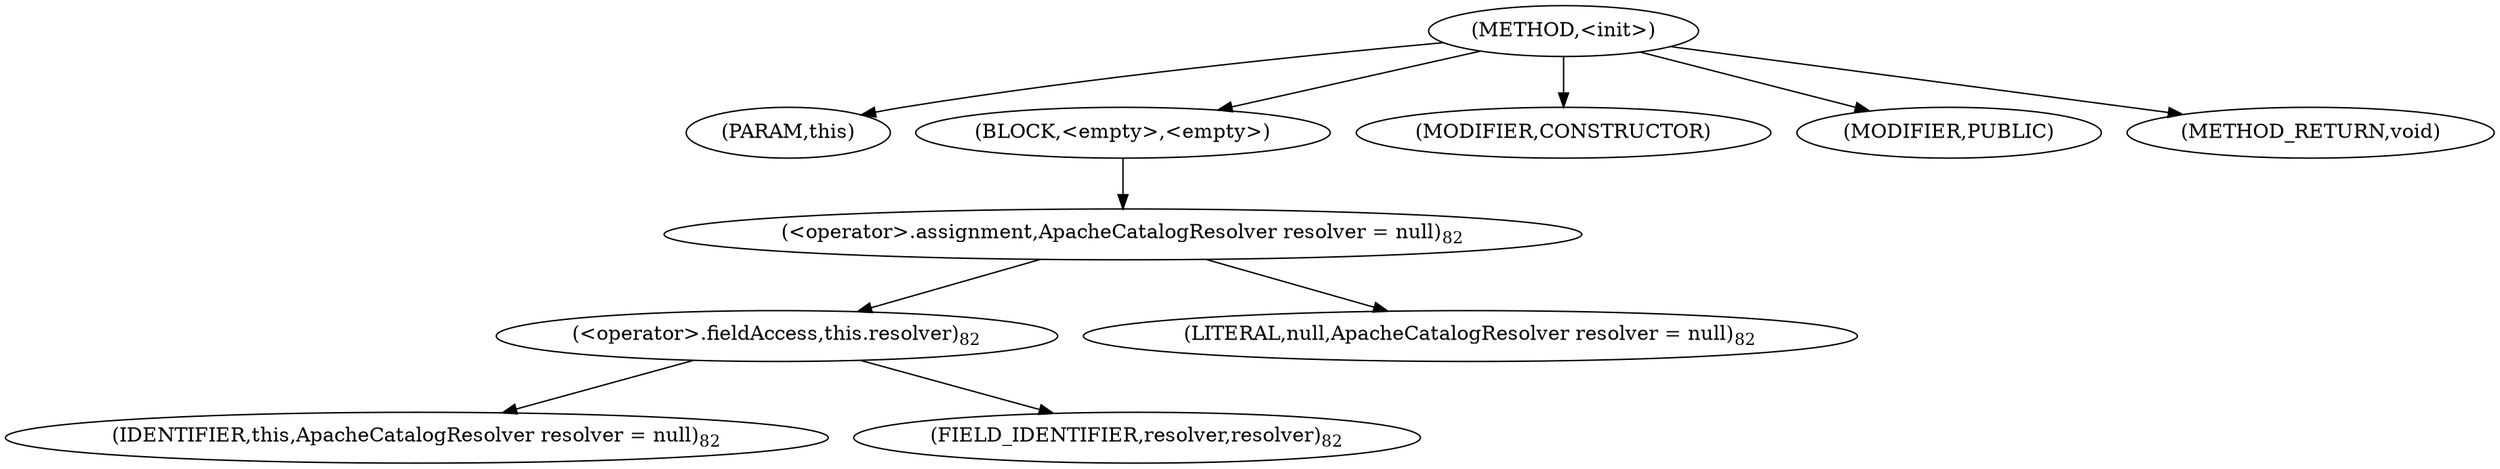 digraph "&lt;init&gt;" {  
"145" [label = <(METHOD,&lt;init&gt;)> ]
"146" [label = <(PARAM,this)> ]
"147" [label = <(BLOCK,&lt;empty&gt;,&lt;empty&gt;)> ]
"148" [label = <(&lt;operator&gt;.assignment,ApacheCatalogResolver resolver = null)<SUB>82</SUB>> ]
"149" [label = <(&lt;operator&gt;.fieldAccess,this.resolver)<SUB>82</SUB>> ]
"150" [label = <(IDENTIFIER,this,ApacheCatalogResolver resolver = null)<SUB>82</SUB>> ]
"151" [label = <(FIELD_IDENTIFIER,resolver,resolver)<SUB>82</SUB>> ]
"152" [label = <(LITERAL,null,ApacheCatalogResolver resolver = null)<SUB>82</SUB>> ]
"153" [label = <(MODIFIER,CONSTRUCTOR)> ]
"154" [label = <(MODIFIER,PUBLIC)> ]
"155" [label = <(METHOD_RETURN,void)> ]
  "145" -> "146" 
  "145" -> "147" 
  "145" -> "153" 
  "145" -> "154" 
  "145" -> "155" 
  "147" -> "148" 
  "148" -> "149" 
  "148" -> "152" 
  "149" -> "150" 
  "149" -> "151" 
}
